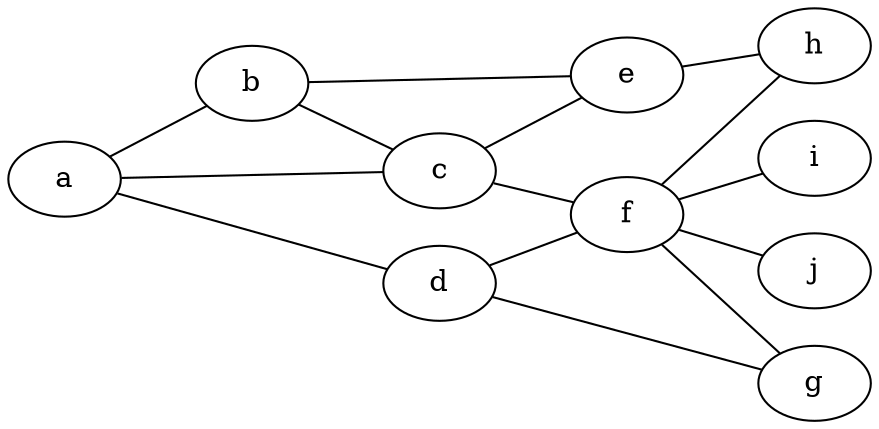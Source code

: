 graph 
{
	rankdir=LR; // Left to Right, instead of Top to Bottom
	a -- { b c d };
	b -- { c e };
	c -- { e f };
	d -- { f g };
	e -- h;
	f -- { h i j g };
}
 